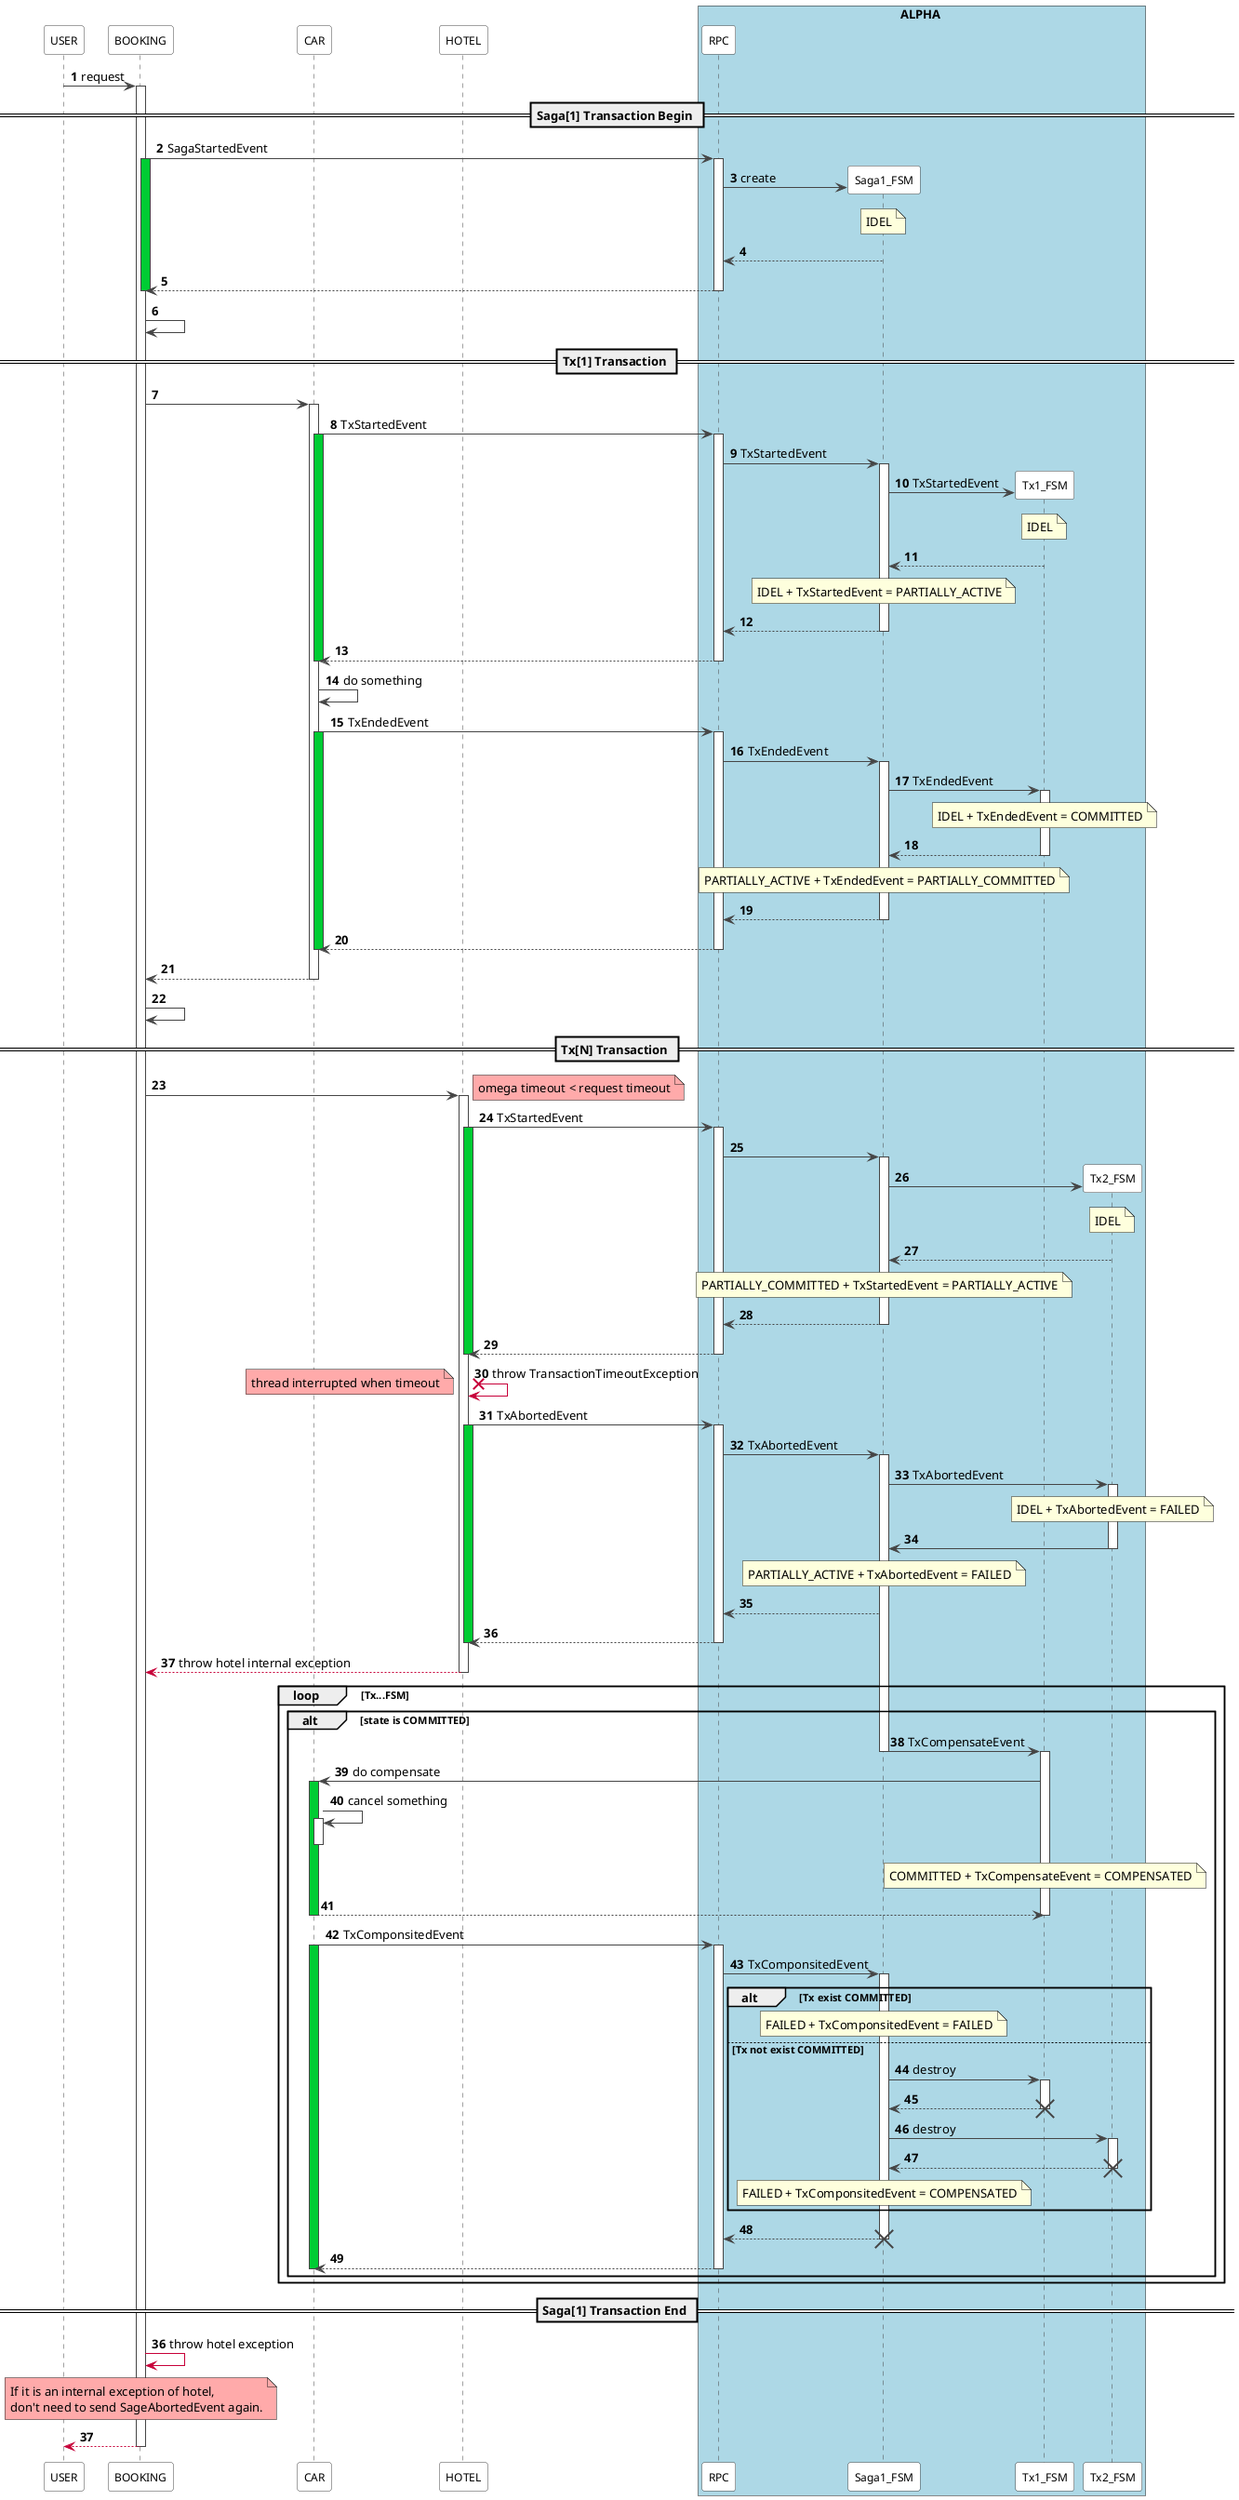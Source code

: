 @startuml

autonumber
skinparam sequence {
  ParticipantFontSize 12
  ParticipantBorderColor #454545
  ParticipantBackgroundColor White

  LifeLineBorderColor #454545
  ArrowColor #454545
}

participant USER order 1
participant BOOKING order 2
participant CAR order 3
participant HOTEL order 4
participant RPC order 5
participant Saga1_FSM order 6
participant Tx1_FSM order 7
participant Tx2_FSM order 7

box ALPHA #LightBlue
	participant RPC
	participant Saga1_FSM
	participant Tx1_FSM
	participant Tx2_FSM
end box

USER -> BOOKING: request
activate BOOKING

== Saga[1] Transaction Begin ==

BOOKING -> RPC : SagaStartedEvent
activate BOOKING #00CC33
activate RPC
create Saga1_FSM
RPC -> Saga1_FSM: create
note over of Saga1_FSM: IDEL
Saga1_FSM --> RPC
RPC --> BOOKING
deactivate BOOKING
deactivate RPC
BOOKING -> BOOKING

== Tx[1] Transaction ==

BOOKING -> CAR
activate CAR
CAR -> RPC : TxStartedEvent
activate CAR #00CC33
activate RPC
RPC -> Saga1_FSM: TxStartedEvent
activate Saga1_FSM
create Tx1_FSM
Saga1_FSM -> Tx1_FSM: TxStartedEvent
note over of Tx1_FSM: IDEL
Tx1_FSM --> Saga1_FSM
note over of Saga1_FSM: IDEL + TxStartedEvent = PARTIALLY_ACTIVE
Saga1_FSM --> RPC
deactivate Saga1_FSM
RPC --> CAR
deactivate CAR
deactivate RPC
CAR -> CAR: do something
CAR -> RPC : TxEndedEvent
activate CAR #00CC33
activate RPC
RPC -> Saga1_FSM: TxEndedEvent
activate Saga1_FSM
Saga1_FSM -> Tx1_FSM: TxEndedEvent
activate Tx1_FSM
note over of Tx1_FSM: IDEL + TxEndedEvent = COMMITTED
Tx1_FSM --> Saga1_FSM
deactivate Tx1_FSM
note over of Saga1_FSM: PARTIALLY_ACTIVE + TxEndedEvent = PARTIALLY_COMMITTED
Saga1_FSM --> RPC
deactivate Saga1_FSM
RPC --> CAR
deactivate CAR
deactivate RPC
CAR --> BOOKING
deactivate CAR
BOOKING -> BOOKING

== Tx[N] Transaction ==

BOOKING -> HOTEL
note right #FFAAAA: omega timeout < request timeout
activate HOTEL
HOTEL -> RPC : TxStartedEvent
activate HOTEL #00CC33
activate RPC
RPC -> Saga1_FSM
activate Saga1_FSM
create Tx2_FSM
Saga1_FSM -> Tx2_FSM
note over Tx2_FSM: IDEL
Tx2_FSM --> Saga1_FSM
note over of Saga1_FSM: PARTIALLY_COMMITTED + TxStartedEvent = PARTIALLY_ACTIVE
Saga1_FSM --> RPC
deactivate Saga1_FSM
RPC --> HOTEL
deactivate HOTEL
deactivate RPC
HOTEL x-[#C70039]> HOTEL: throw TransactionTimeoutException
note left #FFAAAA: thread interrupted when timeout
HOTEL -> RPC : TxAbortedEvent
activate HOTEL #00CC33
activate RPC
RPC -> Saga1_FSM: TxAbortedEvent
activate Saga1_FSM
Saga1_FSM -> Tx2_FSM: TxAbortedEvent
activate Tx2_FSM
note over Tx2_FSM: IDEL + TxAbortedEvent = FAILED
Tx2_FSM -> Saga1_FSM
deactivate Tx2_FSM
note over Saga1_FSM: PARTIALLY_ACTIVE + TxAbortedEvent = FAILED
Saga1_FSM --> RPC

RPC --> HOTEL
deactivate RPC
deactivate HOTEL
HOTEL --[#C70039]> BOOKING : throw hotel internal exception
deactivate HOTEL

loop Tx...FSM
alt state is COMMITTED
Saga1_FSM -> Tx1_FSM: TxCompensateEvent
deactivate Saga1_FSM
activate Tx1_FSM
Tx1_FSM -> CAR: do compensate
activate CAR #00CC33
CAR -> CAR: cancel something
activate CAR
deactivate CAR
note over Tx1_FSM: COMMITTED + TxCompensateEvent = COMPENSATED
CAR --> Tx1_FSM
deactivate CAR
deactivate Tx1_FSM

CAR -> RPC: TxComponsitedEvent
activate CAR #00CC33
activate RPC
RPC -> Saga1_FSM: TxComponsitedEvent
activate Saga1_FSM
alt Tx exist COMMITTED
note over Saga1_FSM: FAILED + TxComponsitedEvent = FAILED

else Tx not exist COMMITTED
Saga1_FSM -> Tx1_FSM: destroy
activate Tx1_FSM
Tx1_FSM --> Saga1_FSM
deactivate Tx1_FSM
destroy Tx1_FSM
Saga1_FSM -> Tx2_FSM: destroy
activate Tx2_FSM
Tx2_FSM --> Saga1_FSM
destroy Tx2_FSM
deactivate Tx2_FSM
note over Saga1_FSM: FAILED + TxComponsitedEvent = COMPENSATED
end


Saga1_FSM --> RPC
deactivate Saga1_FSM
destroy Saga1_FSM
RPC --> CAR
deactivate RPC
deactivate CAR
end
end

== Saga[1] Transaction End ==

activate BOOKING #00CC33

autonumber 36
BOOKING -[#C70039]> BOOKING : throw hotel exception
note over of BOOKING #FFAAAA
 If it is an internal exception of hotel,
 don't need to send SageAbortedEvent again.
end note

BOOKING --[#C70039]> USER
deactivate BOOKING

@enduml
